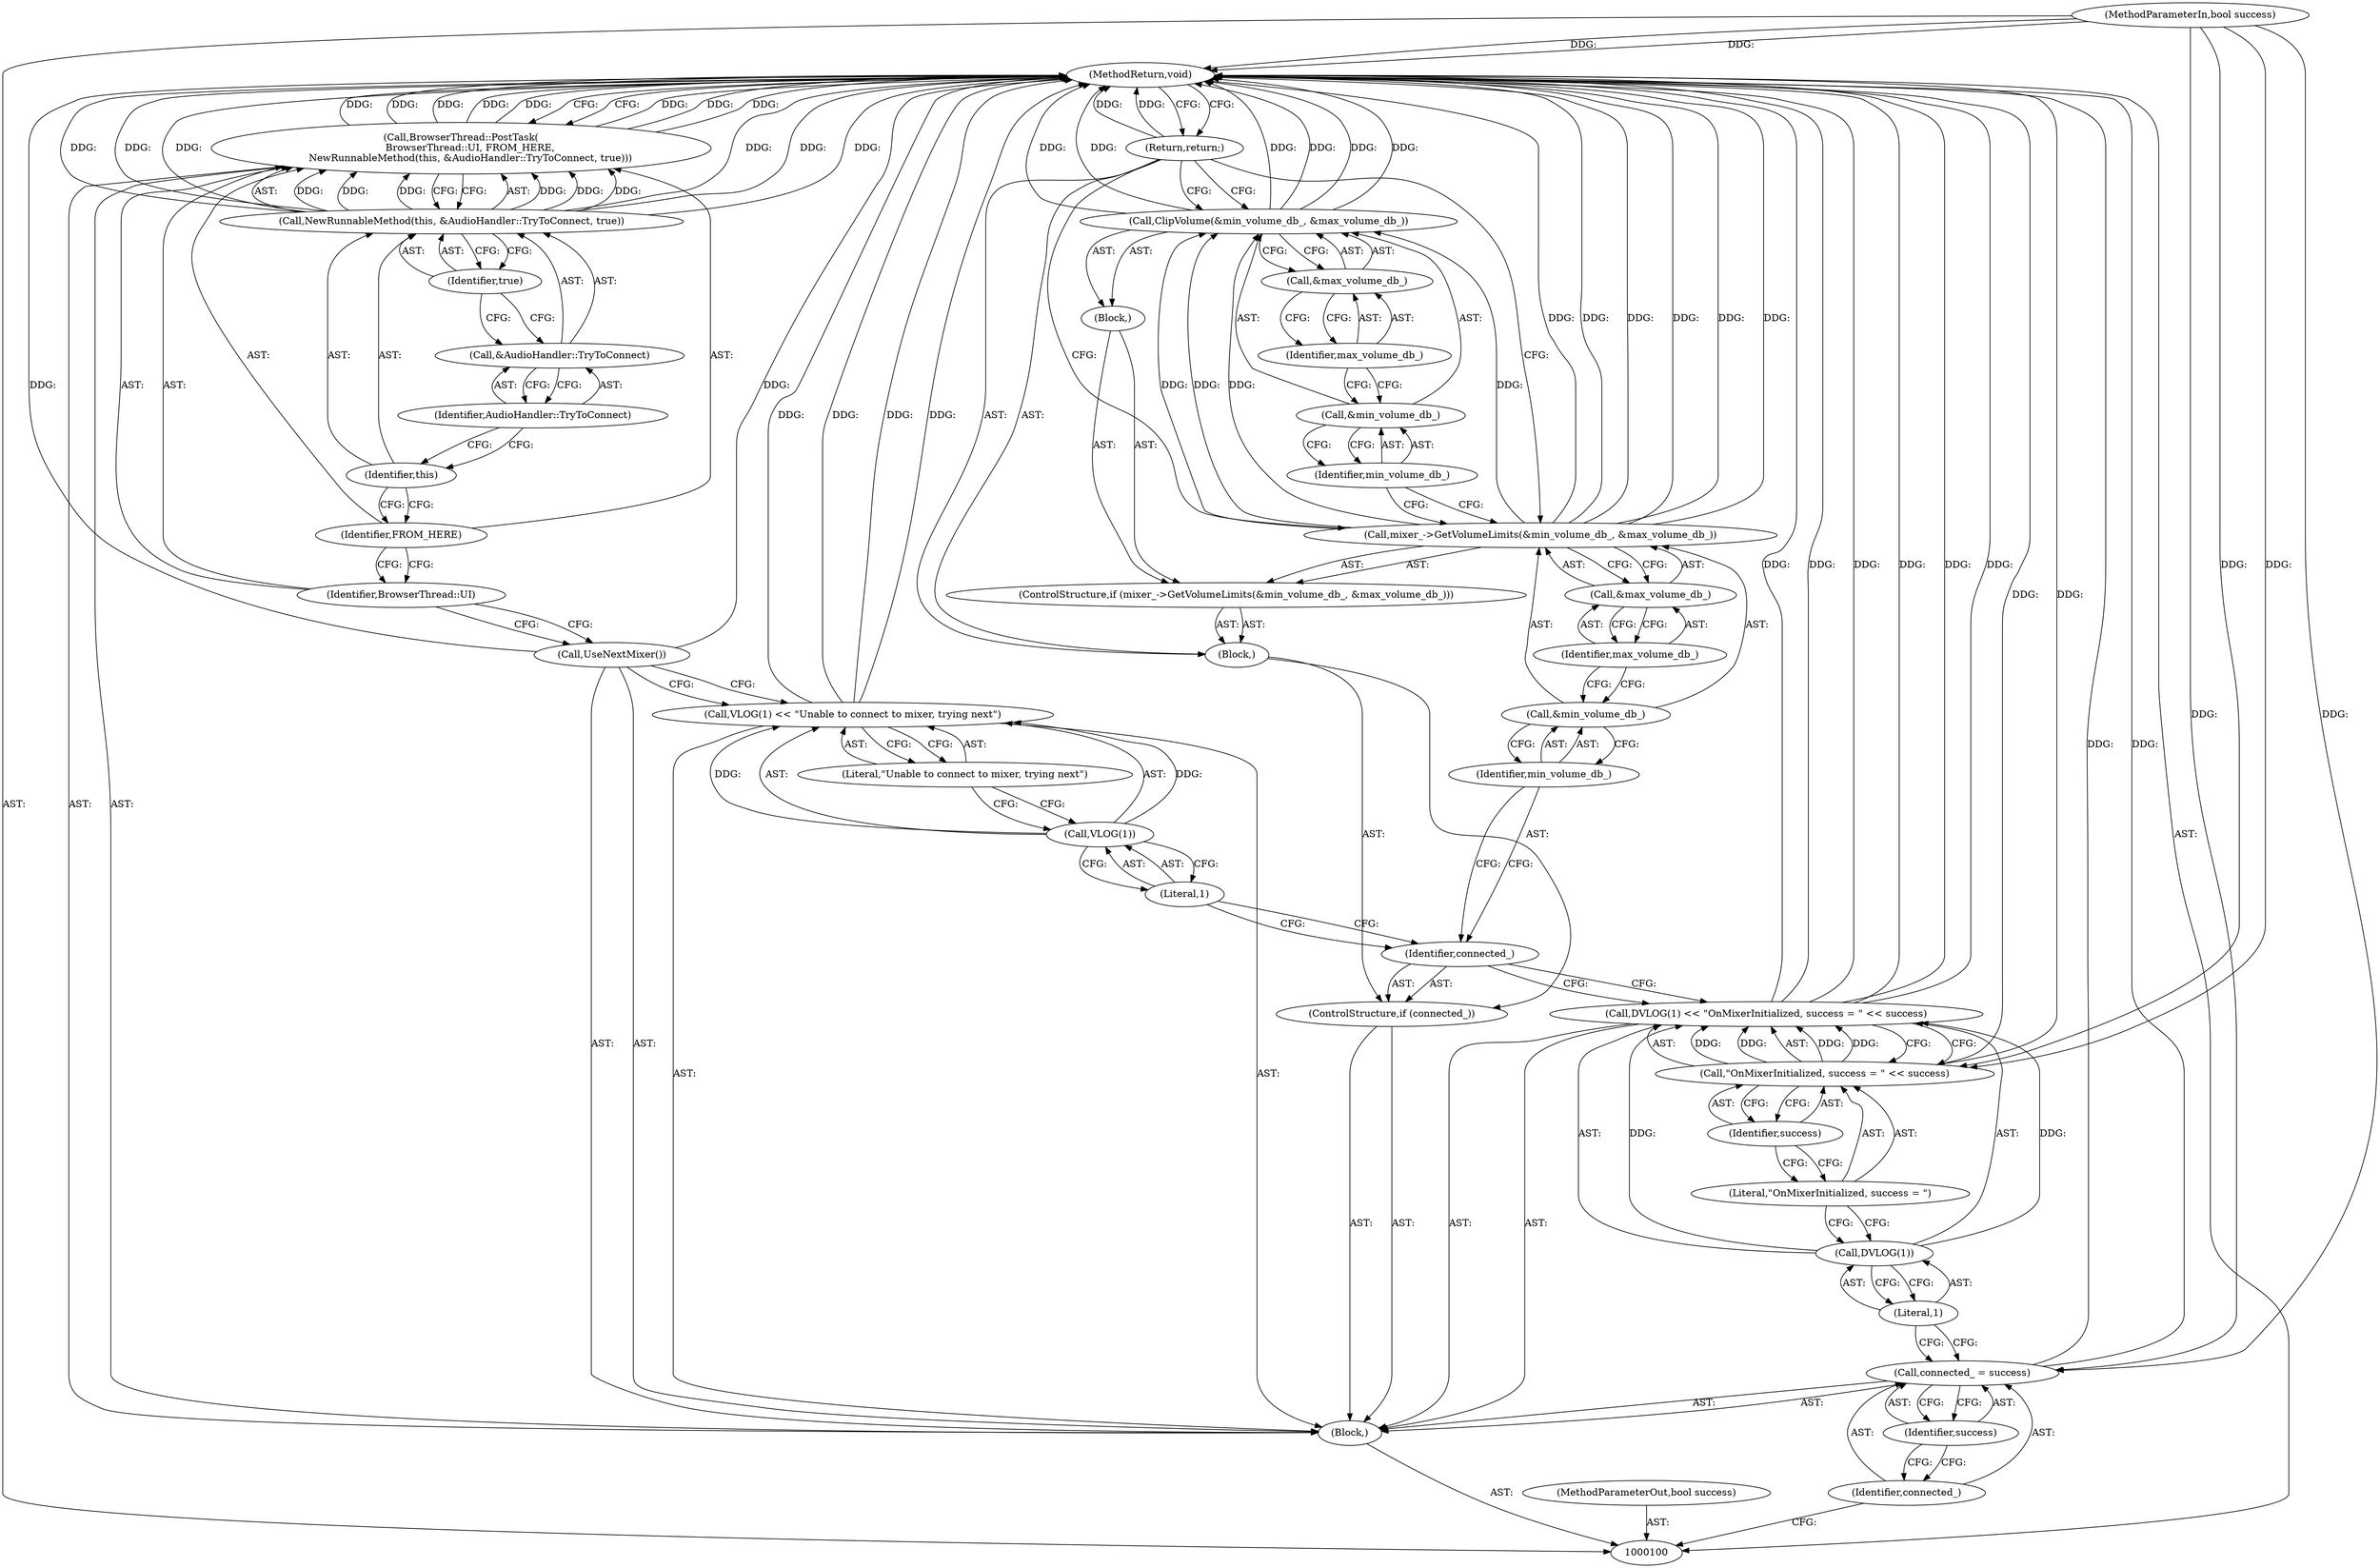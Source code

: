 digraph "0_Chrome_51dfe5e3b332bcea02fb4d4c7493ae841106dd9b_1" {
"1000141" [label="(MethodReturn,void)"];
"1000101" [label="(MethodParameterIn,bool success)"];
"1000195" [label="(MethodParameterOut,bool success)"];
"1000102" [label="(Block,)"];
"1000131" [label="(Literal,\"Unable to connect to mixer, trying next\")"];
"1000128" [label="(Call,VLOG(1) << \"Unable to connect to mixer, trying next\")"];
"1000129" [label="(Call,VLOG(1))"];
"1000130" [label="(Literal,1)"];
"1000132" [label="(Call,UseNextMixer())"];
"1000133" [label="(Call,BrowserThread::PostTask(\n      BrowserThread::UI, FROM_HERE,\n      NewRunnableMethod(this, &AudioHandler::TryToConnect, true)))"];
"1000135" [label="(Identifier,FROM_HERE)"];
"1000134" [label="(Identifier,BrowserThread::UI)"];
"1000137" [label="(Identifier,this)"];
"1000138" [label="(Call,&AudioHandler::TryToConnect)"];
"1000139" [label="(Identifier,AudioHandler::TryToConnect)"];
"1000140" [label="(Identifier,true)"];
"1000136" [label="(Call,NewRunnableMethod(this, &AudioHandler::TryToConnect, true))"];
"1000105" [label="(Identifier,success)"];
"1000103" [label="(Call,connected_ = success)"];
"1000104" [label="(Identifier,connected_)"];
"1000109" [label="(Call,\"OnMixerInitialized, success = \" << success)"];
"1000110" [label="(Literal,\"OnMixerInitialized, success = \")"];
"1000106" [label="(Call,DVLOG(1) << \"OnMixerInitialized, success = \" << success)"];
"1000107" [label="(Call,DVLOG(1))"];
"1000111" [label="(Identifier,success)"];
"1000108" [label="(Literal,1)"];
"1000114" [label="(Block,)"];
"1000112" [label="(ControlStructure,if (connected_))"];
"1000113" [label="(Identifier,connected_)"];
"1000117" [label="(Call,&min_volume_db_)"];
"1000118" [label="(Identifier,min_volume_db_)"];
"1000115" [label="(ControlStructure,if (mixer_->GetVolumeLimits(&min_volume_db_, &max_volume_db_)))"];
"1000119" [label="(Call,&max_volume_db_)"];
"1000120" [label="(Identifier,max_volume_db_)"];
"1000121" [label="(Block,)"];
"1000116" [label="(Call,mixer_->GetVolumeLimits(&min_volume_db_, &max_volume_db_))"];
"1000123" [label="(Call,&min_volume_db_)"];
"1000124" [label="(Identifier,min_volume_db_)"];
"1000125" [label="(Call,&max_volume_db_)"];
"1000126" [label="(Identifier,max_volume_db_)"];
"1000122" [label="(Call,ClipVolume(&min_volume_db_, &max_volume_db_))"];
"1000127" [label="(Return,return;)"];
"1000141" -> "1000100"  [label="AST: "];
"1000141" -> "1000127"  [label="CFG: "];
"1000141" -> "1000133"  [label="CFG: "];
"1000127" -> "1000141"  [label="DDG: "];
"1000116" -> "1000141"  [label="DDG: "];
"1000116" -> "1000141"  [label="DDG: "];
"1000116" -> "1000141"  [label="DDG: "];
"1000122" -> "1000141"  [label="DDG: "];
"1000122" -> "1000141"  [label="DDG: "];
"1000122" -> "1000141"  [label="DDG: "];
"1000106" -> "1000141"  [label="DDG: "];
"1000106" -> "1000141"  [label="DDG: "];
"1000106" -> "1000141"  [label="DDG: "];
"1000103" -> "1000141"  [label="DDG: "];
"1000136" -> "1000141"  [label="DDG: "];
"1000136" -> "1000141"  [label="DDG: "];
"1000136" -> "1000141"  [label="DDG: "];
"1000133" -> "1000141"  [label="DDG: "];
"1000133" -> "1000141"  [label="DDG: "];
"1000133" -> "1000141"  [label="DDG: "];
"1000133" -> "1000141"  [label="DDG: "];
"1000132" -> "1000141"  [label="DDG: "];
"1000128" -> "1000141"  [label="DDG: "];
"1000128" -> "1000141"  [label="DDG: "];
"1000101" -> "1000141"  [label="DDG: "];
"1000109" -> "1000141"  [label="DDG: "];
"1000101" -> "1000100"  [label="AST: "];
"1000101" -> "1000141"  [label="DDG: "];
"1000101" -> "1000103"  [label="DDG: "];
"1000101" -> "1000109"  [label="DDG: "];
"1000195" -> "1000100"  [label="AST: "];
"1000102" -> "1000100"  [label="AST: "];
"1000103" -> "1000102"  [label="AST: "];
"1000106" -> "1000102"  [label="AST: "];
"1000112" -> "1000102"  [label="AST: "];
"1000128" -> "1000102"  [label="AST: "];
"1000132" -> "1000102"  [label="AST: "];
"1000133" -> "1000102"  [label="AST: "];
"1000131" -> "1000128"  [label="AST: "];
"1000131" -> "1000129"  [label="CFG: "];
"1000128" -> "1000131"  [label="CFG: "];
"1000128" -> "1000102"  [label="AST: "];
"1000128" -> "1000131"  [label="CFG: "];
"1000129" -> "1000128"  [label="AST: "];
"1000131" -> "1000128"  [label="AST: "];
"1000132" -> "1000128"  [label="CFG: "];
"1000128" -> "1000141"  [label="DDG: "];
"1000128" -> "1000141"  [label="DDG: "];
"1000129" -> "1000128"  [label="DDG: "];
"1000129" -> "1000128"  [label="AST: "];
"1000129" -> "1000130"  [label="CFG: "];
"1000130" -> "1000129"  [label="AST: "];
"1000131" -> "1000129"  [label="CFG: "];
"1000129" -> "1000128"  [label="DDG: "];
"1000130" -> "1000129"  [label="AST: "];
"1000130" -> "1000113"  [label="CFG: "];
"1000129" -> "1000130"  [label="CFG: "];
"1000132" -> "1000102"  [label="AST: "];
"1000132" -> "1000128"  [label="CFG: "];
"1000134" -> "1000132"  [label="CFG: "];
"1000132" -> "1000141"  [label="DDG: "];
"1000133" -> "1000102"  [label="AST: "];
"1000133" -> "1000136"  [label="CFG: "];
"1000134" -> "1000133"  [label="AST: "];
"1000135" -> "1000133"  [label="AST: "];
"1000136" -> "1000133"  [label="AST: "];
"1000141" -> "1000133"  [label="CFG: "];
"1000133" -> "1000141"  [label="DDG: "];
"1000133" -> "1000141"  [label="DDG: "];
"1000133" -> "1000141"  [label="DDG: "];
"1000133" -> "1000141"  [label="DDG: "];
"1000136" -> "1000133"  [label="DDG: "];
"1000136" -> "1000133"  [label="DDG: "];
"1000136" -> "1000133"  [label="DDG: "];
"1000135" -> "1000133"  [label="AST: "];
"1000135" -> "1000134"  [label="CFG: "];
"1000137" -> "1000135"  [label="CFG: "];
"1000134" -> "1000133"  [label="AST: "];
"1000134" -> "1000132"  [label="CFG: "];
"1000135" -> "1000134"  [label="CFG: "];
"1000137" -> "1000136"  [label="AST: "];
"1000137" -> "1000135"  [label="CFG: "];
"1000139" -> "1000137"  [label="CFG: "];
"1000138" -> "1000136"  [label="AST: "];
"1000138" -> "1000139"  [label="CFG: "];
"1000139" -> "1000138"  [label="AST: "];
"1000140" -> "1000138"  [label="CFG: "];
"1000139" -> "1000138"  [label="AST: "];
"1000139" -> "1000137"  [label="CFG: "];
"1000138" -> "1000139"  [label="CFG: "];
"1000140" -> "1000136"  [label="AST: "];
"1000140" -> "1000138"  [label="CFG: "];
"1000136" -> "1000140"  [label="CFG: "];
"1000136" -> "1000133"  [label="AST: "];
"1000136" -> "1000140"  [label="CFG: "];
"1000137" -> "1000136"  [label="AST: "];
"1000138" -> "1000136"  [label="AST: "];
"1000140" -> "1000136"  [label="AST: "];
"1000133" -> "1000136"  [label="CFG: "];
"1000136" -> "1000141"  [label="DDG: "];
"1000136" -> "1000141"  [label="DDG: "];
"1000136" -> "1000141"  [label="DDG: "];
"1000136" -> "1000133"  [label="DDG: "];
"1000136" -> "1000133"  [label="DDG: "];
"1000136" -> "1000133"  [label="DDG: "];
"1000105" -> "1000103"  [label="AST: "];
"1000105" -> "1000104"  [label="CFG: "];
"1000103" -> "1000105"  [label="CFG: "];
"1000103" -> "1000102"  [label="AST: "];
"1000103" -> "1000105"  [label="CFG: "];
"1000104" -> "1000103"  [label="AST: "];
"1000105" -> "1000103"  [label="AST: "];
"1000108" -> "1000103"  [label="CFG: "];
"1000103" -> "1000141"  [label="DDG: "];
"1000101" -> "1000103"  [label="DDG: "];
"1000104" -> "1000103"  [label="AST: "];
"1000104" -> "1000100"  [label="CFG: "];
"1000105" -> "1000104"  [label="CFG: "];
"1000109" -> "1000106"  [label="AST: "];
"1000109" -> "1000111"  [label="CFG: "];
"1000110" -> "1000109"  [label="AST: "];
"1000111" -> "1000109"  [label="AST: "];
"1000106" -> "1000109"  [label="CFG: "];
"1000109" -> "1000141"  [label="DDG: "];
"1000109" -> "1000106"  [label="DDG: "];
"1000109" -> "1000106"  [label="DDG: "];
"1000101" -> "1000109"  [label="DDG: "];
"1000110" -> "1000109"  [label="AST: "];
"1000110" -> "1000107"  [label="CFG: "];
"1000111" -> "1000110"  [label="CFG: "];
"1000106" -> "1000102"  [label="AST: "];
"1000106" -> "1000109"  [label="CFG: "];
"1000107" -> "1000106"  [label="AST: "];
"1000109" -> "1000106"  [label="AST: "];
"1000113" -> "1000106"  [label="CFG: "];
"1000106" -> "1000141"  [label="DDG: "];
"1000106" -> "1000141"  [label="DDG: "];
"1000106" -> "1000141"  [label="DDG: "];
"1000107" -> "1000106"  [label="DDG: "];
"1000109" -> "1000106"  [label="DDG: "];
"1000109" -> "1000106"  [label="DDG: "];
"1000107" -> "1000106"  [label="AST: "];
"1000107" -> "1000108"  [label="CFG: "];
"1000108" -> "1000107"  [label="AST: "];
"1000110" -> "1000107"  [label="CFG: "];
"1000107" -> "1000106"  [label="DDG: "];
"1000111" -> "1000109"  [label="AST: "];
"1000111" -> "1000110"  [label="CFG: "];
"1000109" -> "1000111"  [label="CFG: "];
"1000108" -> "1000107"  [label="AST: "];
"1000108" -> "1000103"  [label="CFG: "];
"1000107" -> "1000108"  [label="CFG: "];
"1000114" -> "1000112"  [label="AST: "];
"1000115" -> "1000114"  [label="AST: "];
"1000127" -> "1000114"  [label="AST: "];
"1000112" -> "1000102"  [label="AST: "];
"1000113" -> "1000112"  [label="AST: "];
"1000114" -> "1000112"  [label="AST: "];
"1000113" -> "1000112"  [label="AST: "];
"1000113" -> "1000106"  [label="CFG: "];
"1000118" -> "1000113"  [label="CFG: "];
"1000130" -> "1000113"  [label="CFG: "];
"1000117" -> "1000116"  [label="AST: "];
"1000117" -> "1000118"  [label="CFG: "];
"1000118" -> "1000117"  [label="AST: "];
"1000120" -> "1000117"  [label="CFG: "];
"1000118" -> "1000117"  [label="AST: "];
"1000118" -> "1000113"  [label="CFG: "];
"1000117" -> "1000118"  [label="CFG: "];
"1000115" -> "1000114"  [label="AST: "];
"1000116" -> "1000115"  [label="AST: "];
"1000121" -> "1000115"  [label="AST: "];
"1000119" -> "1000116"  [label="AST: "];
"1000119" -> "1000120"  [label="CFG: "];
"1000120" -> "1000119"  [label="AST: "];
"1000116" -> "1000119"  [label="CFG: "];
"1000120" -> "1000119"  [label="AST: "];
"1000120" -> "1000117"  [label="CFG: "];
"1000119" -> "1000120"  [label="CFG: "];
"1000121" -> "1000115"  [label="AST: "];
"1000122" -> "1000121"  [label="AST: "];
"1000116" -> "1000115"  [label="AST: "];
"1000116" -> "1000119"  [label="CFG: "];
"1000117" -> "1000116"  [label="AST: "];
"1000119" -> "1000116"  [label="AST: "];
"1000124" -> "1000116"  [label="CFG: "];
"1000127" -> "1000116"  [label="CFG: "];
"1000116" -> "1000141"  [label="DDG: "];
"1000116" -> "1000141"  [label="DDG: "];
"1000116" -> "1000141"  [label="DDG: "];
"1000116" -> "1000122"  [label="DDG: "];
"1000116" -> "1000122"  [label="DDG: "];
"1000123" -> "1000122"  [label="AST: "];
"1000123" -> "1000124"  [label="CFG: "];
"1000124" -> "1000123"  [label="AST: "];
"1000126" -> "1000123"  [label="CFG: "];
"1000124" -> "1000123"  [label="AST: "];
"1000124" -> "1000116"  [label="CFG: "];
"1000123" -> "1000124"  [label="CFG: "];
"1000125" -> "1000122"  [label="AST: "];
"1000125" -> "1000126"  [label="CFG: "];
"1000126" -> "1000125"  [label="AST: "];
"1000122" -> "1000125"  [label="CFG: "];
"1000126" -> "1000125"  [label="AST: "];
"1000126" -> "1000123"  [label="CFG: "];
"1000125" -> "1000126"  [label="CFG: "];
"1000122" -> "1000121"  [label="AST: "];
"1000122" -> "1000125"  [label="CFG: "];
"1000123" -> "1000122"  [label="AST: "];
"1000125" -> "1000122"  [label="AST: "];
"1000127" -> "1000122"  [label="CFG: "];
"1000122" -> "1000141"  [label="DDG: "];
"1000122" -> "1000141"  [label="DDG: "];
"1000122" -> "1000141"  [label="DDG: "];
"1000116" -> "1000122"  [label="DDG: "];
"1000116" -> "1000122"  [label="DDG: "];
"1000127" -> "1000114"  [label="AST: "];
"1000127" -> "1000122"  [label="CFG: "];
"1000127" -> "1000116"  [label="CFG: "];
"1000141" -> "1000127"  [label="CFG: "];
"1000127" -> "1000141"  [label="DDG: "];
}
